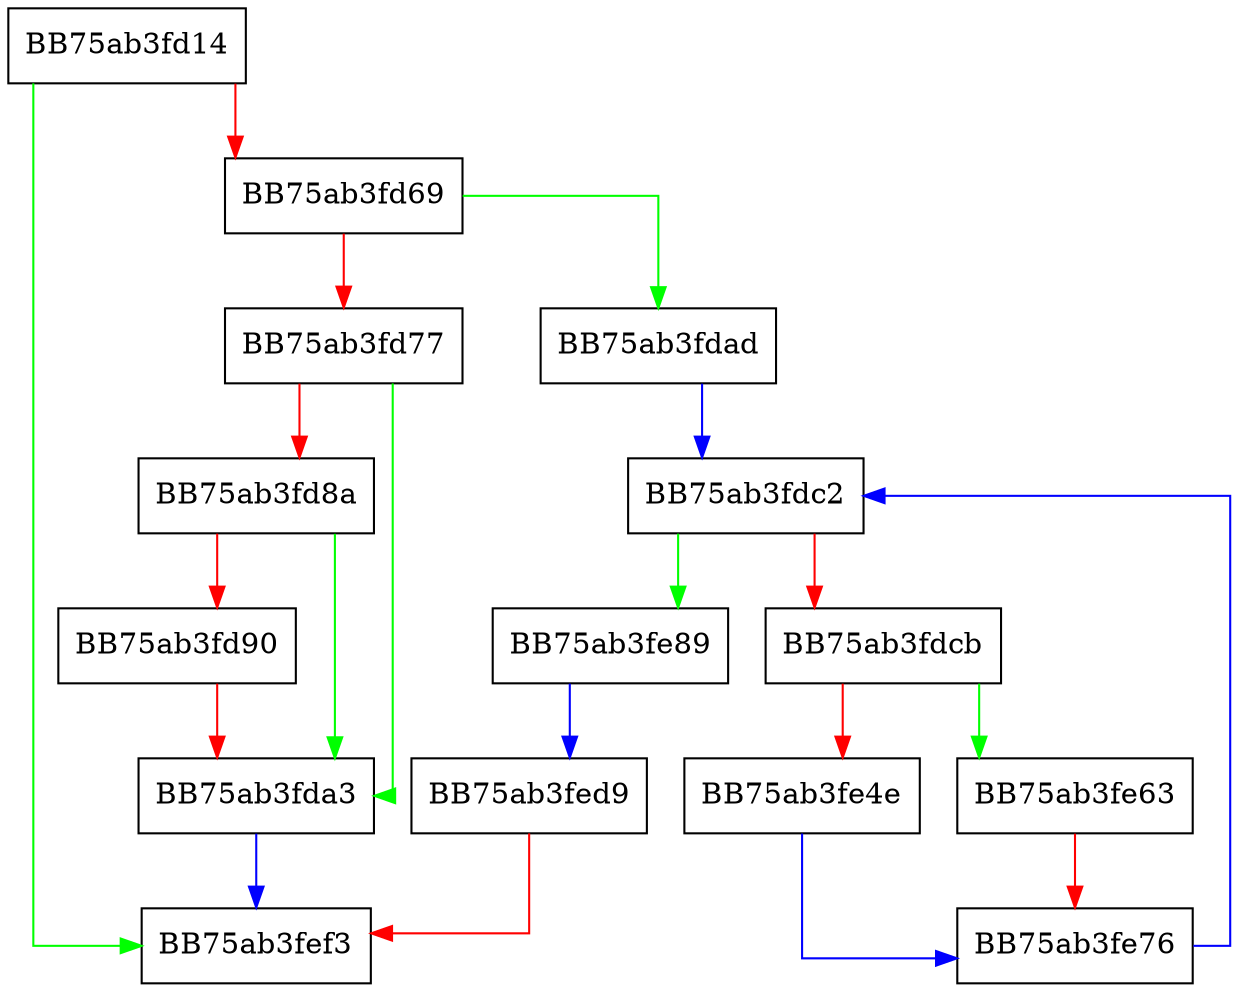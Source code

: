 digraph GetResponseFromCache {
  node [shape="box"];
  graph [splines=ortho];
  BB75ab3fd14 -> BB75ab3fef3 [color="green"];
  BB75ab3fd14 -> BB75ab3fd69 [color="red"];
  BB75ab3fd69 -> BB75ab3fdad [color="green"];
  BB75ab3fd69 -> BB75ab3fd77 [color="red"];
  BB75ab3fd77 -> BB75ab3fda3 [color="green"];
  BB75ab3fd77 -> BB75ab3fd8a [color="red"];
  BB75ab3fd8a -> BB75ab3fda3 [color="green"];
  BB75ab3fd8a -> BB75ab3fd90 [color="red"];
  BB75ab3fd90 -> BB75ab3fda3 [color="red"];
  BB75ab3fda3 -> BB75ab3fef3 [color="blue"];
  BB75ab3fdad -> BB75ab3fdc2 [color="blue"];
  BB75ab3fdc2 -> BB75ab3fe89 [color="green"];
  BB75ab3fdc2 -> BB75ab3fdcb [color="red"];
  BB75ab3fdcb -> BB75ab3fe63 [color="green"];
  BB75ab3fdcb -> BB75ab3fe4e [color="red"];
  BB75ab3fe4e -> BB75ab3fe76 [color="blue"];
  BB75ab3fe63 -> BB75ab3fe76 [color="red"];
  BB75ab3fe76 -> BB75ab3fdc2 [color="blue"];
  BB75ab3fe89 -> BB75ab3fed9 [color="blue"];
  BB75ab3fed9 -> BB75ab3fef3 [color="red"];
}